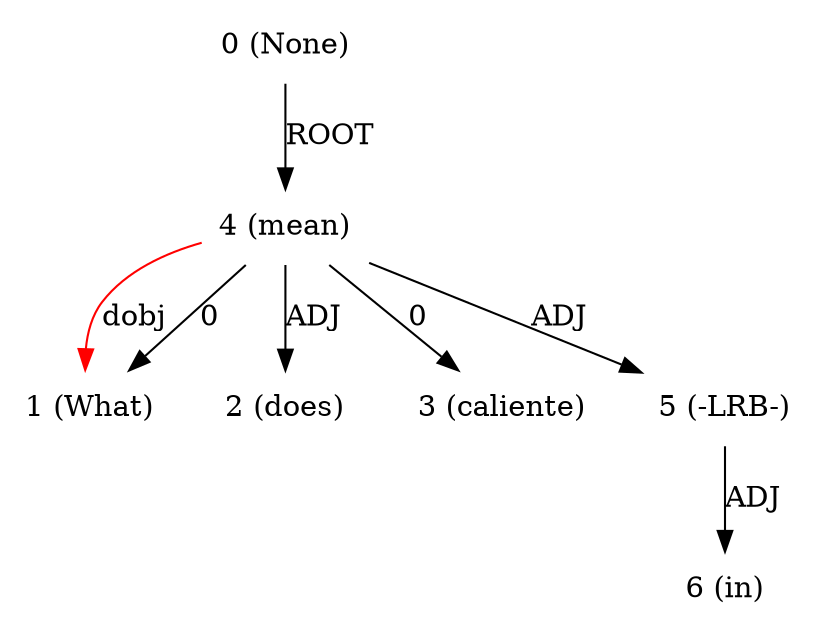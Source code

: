 digraph G{
edge [dir=forward]
node [shape=plaintext]

0 [label="0 (None)"]
0 -> 4 [label="ROOT"]
1 [label="1 (What)"]
4 -> 1 [label="dobj", color="red"]
2 [label="2 (does)"]
3 [label="3 (caliente)"]
4 [label="4 (mean)"]
4 -> 1 [label="0"]
4 -> 3 [label="0"]
4 -> 2 [label="ADJ"]
4 -> 5 [label="ADJ"]
5 [label="5 (-LRB-)"]
5 -> 6 [label="ADJ"]
6 [label="6 (in)"]
}
